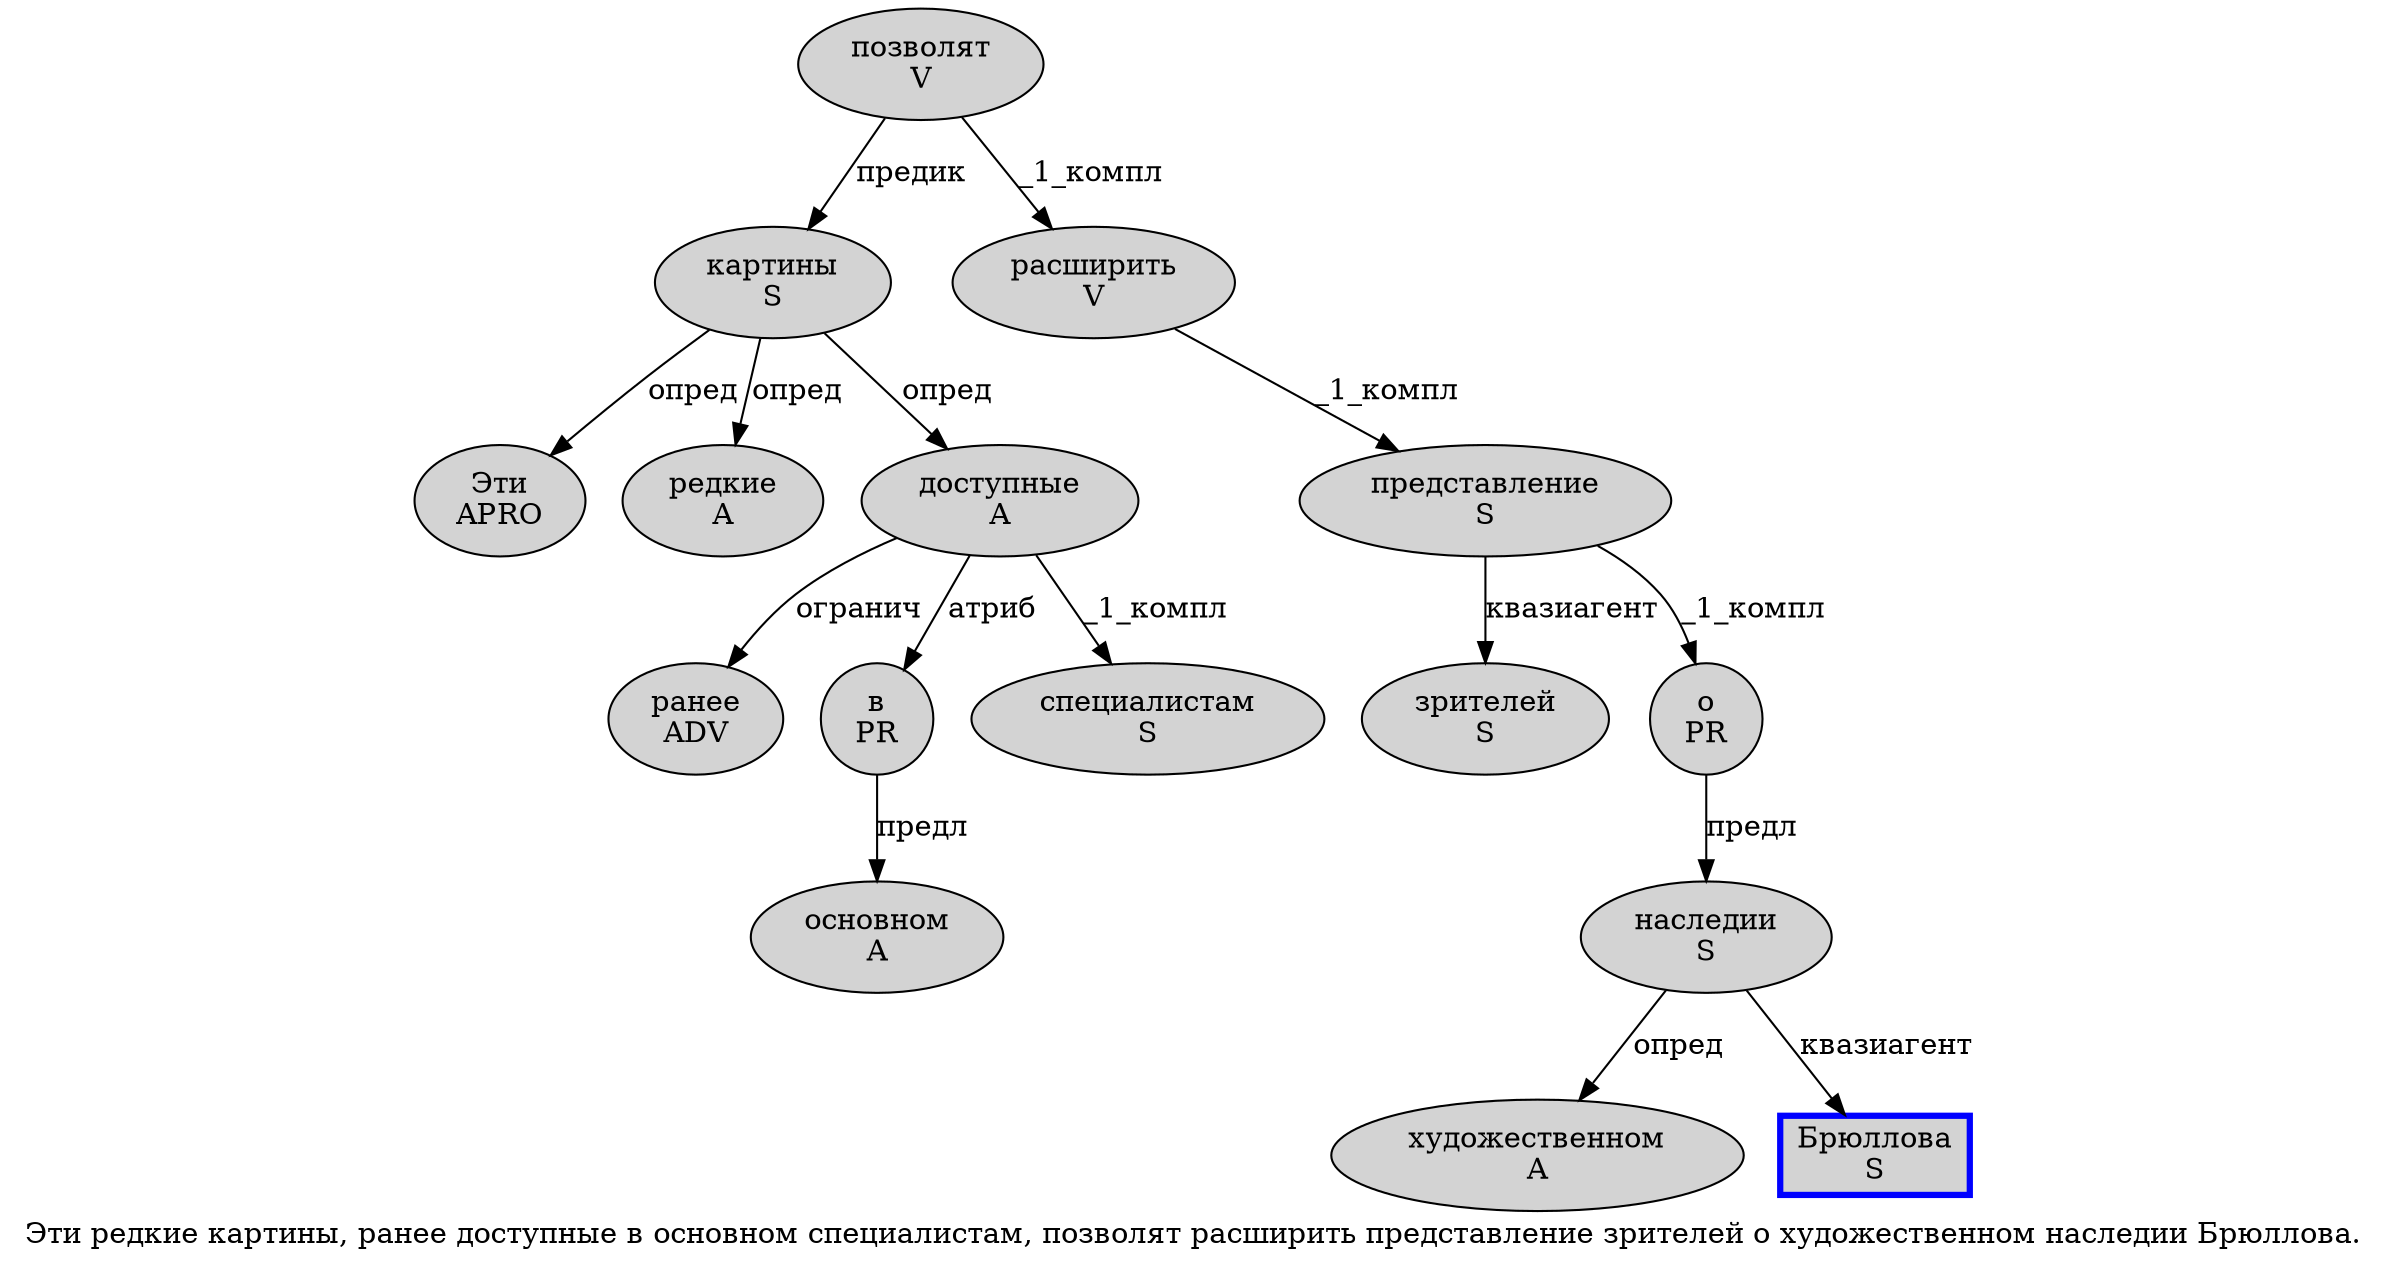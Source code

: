 digraph SENTENCE_26 {
	graph [label="Эти редкие картины, ранее доступные в основном специалистам, позволят расширить представление зрителей о художественном наследии Брюллова."]
	node [style=filled]
		0 [label="Эти
APRO" color="" fillcolor=lightgray penwidth=1 shape=ellipse]
		1 [label="редкие
A" color="" fillcolor=lightgray penwidth=1 shape=ellipse]
		2 [label="картины
S" color="" fillcolor=lightgray penwidth=1 shape=ellipse]
		4 [label="ранее
ADV" color="" fillcolor=lightgray penwidth=1 shape=ellipse]
		5 [label="доступные
A" color="" fillcolor=lightgray penwidth=1 shape=ellipse]
		6 [label="в
PR" color="" fillcolor=lightgray penwidth=1 shape=ellipse]
		7 [label="основном
A" color="" fillcolor=lightgray penwidth=1 shape=ellipse]
		8 [label="специалистам
S" color="" fillcolor=lightgray penwidth=1 shape=ellipse]
		10 [label="позволят
V" color="" fillcolor=lightgray penwidth=1 shape=ellipse]
		11 [label="расширить
V" color="" fillcolor=lightgray penwidth=1 shape=ellipse]
		12 [label="представление
S" color="" fillcolor=lightgray penwidth=1 shape=ellipse]
		13 [label="зрителей
S" color="" fillcolor=lightgray penwidth=1 shape=ellipse]
		14 [label="о
PR" color="" fillcolor=lightgray penwidth=1 shape=ellipse]
		15 [label="художественном
A" color="" fillcolor=lightgray penwidth=1 shape=ellipse]
		16 [label="наследии
S" color="" fillcolor=lightgray penwidth=1 shape=ellipse]
		17 [label="Брюллова
S" color=blue fillcolor=lightgray penwidth=3 shape=box]
			16 -> 15 [label="опред"]
			16 -> 17 [label="квазиагент"]
			10 -> 2 [label="предик"]
			10 -> 11 [label="_1_компл"]
			11 -> 12 [label="_1_компл"]
			2 -> 0 [label="опред"]
			2 -> 1 [label="опред"]
			2 -> 5 [label="опред"]
			14 -> 16 [label="предл"]
			6 -> 7 [label="предл"]
			5 -> 4 [label="огранич"]
			5 -> 6 [label="атриб"]
			5 -> 8 [label="_1_компл"]
			12 -> 13 [label="квазиагент"]
			12 -> 14 [label="_1_компл"]
}